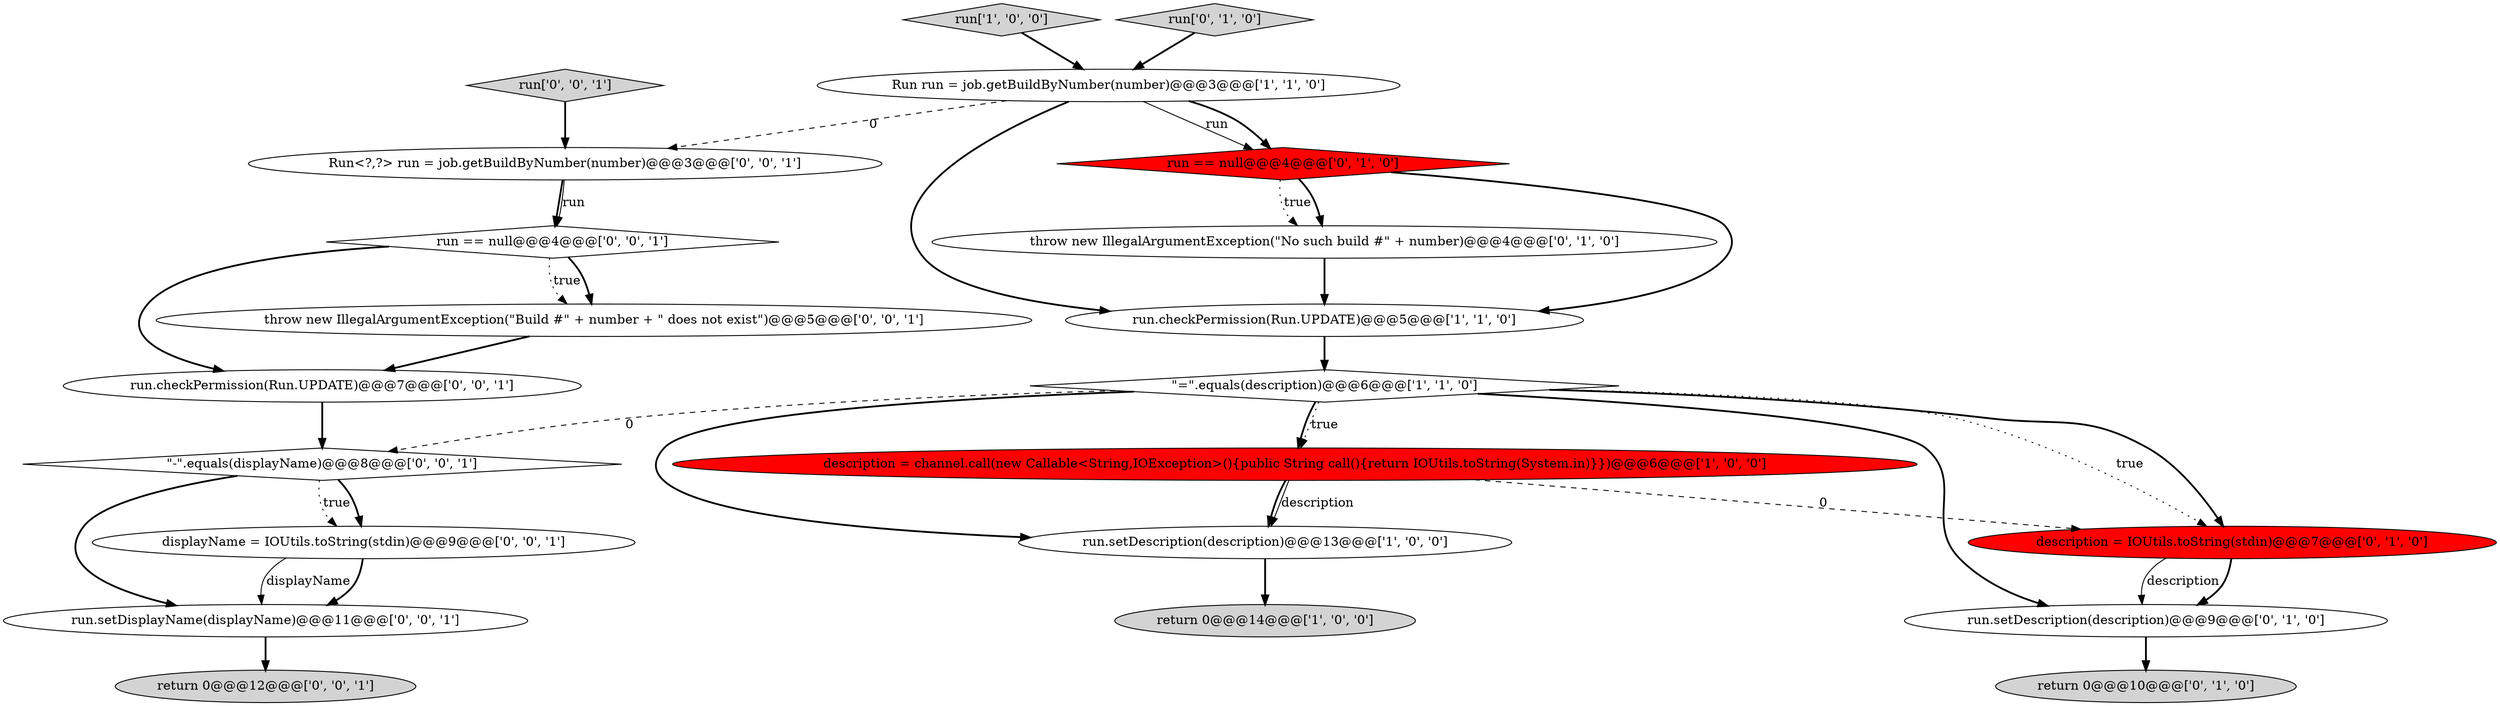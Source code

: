 digraph {
13 [style = filled, label = "run == null@@@4@@@['0', '0', '1']", fillcolor = white, shape = diamond image = "AAA0AAABBB3BBB"];
18 [style = filled, label = "run.checkPermission(Run.UPDATE)@@@7@@@['0', '0', '1']", fillcolor = white, shape = ellipse image = "AAA0AAABBB3BBB"];
16 [style = filled, label = "Run<?,?> run = job.getBuildByNumber(number)@@@3@@@['0', '0', '1']", fillcolor = white, shape = ellipse image = "AAA0AAABBB3BBB"];
14 [style = filled, label = "\"-\".equals(displayName)@@@8@@@['0', '0', '1']", fillcolor = white, shape = diamond image = "AAA0AAABBB3BBB"];
15 [style = filled, label = "run['0', '0', '1']", fillcolor = lightgray, shape = diamond image = "AAA0AAABBB3BBB"];
21 [style = filled, label = "run.setDisplayName(displayName)@@@11@@@['0', '0', '1']", fillcolor = white, shape = ellipse image = "AAA0AAABBB3BBB"];
0 [style = filled, label = "run['1', '0', '0']", fillcolor = lightgray, shape = diamond image = "AAA0AAABBB1BBB"];
2 [style = filled, label = "run.setDescription(description)@@@13@@@['1', '0', '0']", fillcolor = white, shape = ellipse image = "AAA0AAABBB1BBB"];
20 [style = filled, label = "return 0@@@12@@@['0', '0', '1']", fillcolor = lightgray, shape = ellipse image = "AAA0AAABBB3BBB"];
1 [style = filled, label = "\"=\".equals(description)@@@6@@@['1', '1', '0']", fillcolor = white, shape = diamond image = "AAA0AAABBB1BBB"];
12 [style = filled, label = "return 0@@@10@@@['0', '1', '0']", fillcolor = lightgray, shape = ellipse image = "AAA0AAABBB2BBB"];
3 [style = filled, label = "description = channel.call(new Callable<String,IOException>(){public String call(){return IOUtils.toString(System.in)}})@@@6@@@['1', '0', '0']", fillcolor = red, shape = ellipse image = "AAA1AAABBB1BBB"];
6 [style = filled, label = "Run run = job.getBuildByNumber(number)@@@3@@@['1', '1', '0']", fillcolor = white, shape = ellipse image = "AAA0AAABBB1BBB"];
17 [style = filled, label = "throw new IllegalArgumentException(\"Build #\" + number + \" does not exist\")@@@5@@@['0', '0', '1']", fillcolor = white, shape = ellipse image = "AAA0AAABBB3BBB"];
11 [style = filled, label = "run.setDescription(description)@@@9@@@['0', '1', '0']", fillcolor = white, shape = ellipse image = "AAA0AAABBB2BBB"];
7 [style = filled, label = "throw new IllegalArgumentException(\"No such build #\" + number)@@@4@@@['0', '1', '0']", fillcolor = white, shape = ellipse image = "AAA0AAABBB2BBB"];
9 [style = filled, label = "run['0', '1', '0']", fillcolor = lightgray, shape = diamond image = "AAA0AAABBB2BBB"];
4 [style = filled, label = "run.checkPermission(Run.UPDATE)@@@5@@@['1', '1', '0']", fillcolor = white, shape = ellipse image = "AAA0AAABBB1BBB"];
5 [style = filled, label = "return 0@@@14@@@['1', '0', '0']", fillcolor = lightgray, shape = ellipse image = "AAA0AAABBB1BBB"];
10 [style = filled, label = "description = IOUtils.toString(stdin)@@@7@@@['0', '1', '0']", fillcolor = red, shape = ellipse image = "AAA1AAABBB2BBB"];
8 [style = filled, label = "run == null@@@4@@@['0', '1', '0']", fillcolor = red, shape = diamond image = "AAA1AAABBB2BBB"];
19 [style = filled, label = "displayName = IOUtils.toString(stdin)@@@9@@@['0', '0', '1']", fillcolor = white, shape = ellipse image = "AAA0AAABBB3BBB"];
13->17 [style = dotted, label="true"];
16->13 [style = bold, label=""];
14->19 [style = dotted, label="true"];
1->10 [style = dotted, label="true"];
1->14 [style = dashed, label="0"];
0->6 [style = bold, label=""];
19->21 [style = solid, label="displayName"];
1->3 [style = bold, label=""];
8->7 [style = dotted, label="true"];
14->19 [style = bold, label=""];
11->12 [style = bold, label=""];
7->4 [style = bold, label=""];
15->16 [style = bold, label=""];
8->7 [style = bold, label=""];
9->6 [style = bold, label=""];
1->11 [style = bold, label=""];
1->3 [style = dotted, label="true"];
6->4 [style = bold, label=""];
13->17 [style = bold, label=""];
6->16 [style = dashed, label="0"];
21->20 [style = bold, label=""];
3->2 [style = bold, label=""];
16->13 [style = solid, label="run"];
10->11 [style = solid, label="description"];
6->8 [style = solid, label="run"];
6->8 [style = bold, label=""];
1->2 [style = bold, label=""];
4->1 [style = bold, label=""];
3->10 [style = dashed, label="0"];
3->2 [style = solid, label="description"];
8->4 [style = bold, label=""];
1->10 [style = bold, label=""];
18->14 [style = bold, label=""];
14->21 [style = bold, label=""];
17->18 [style = bold, label=""];
13->18 [style = bold, label=""];
2->5 [style = bold, label=""];
10->11 [style = bold, label=""];
19->21 [style = bold, label=""];
}
